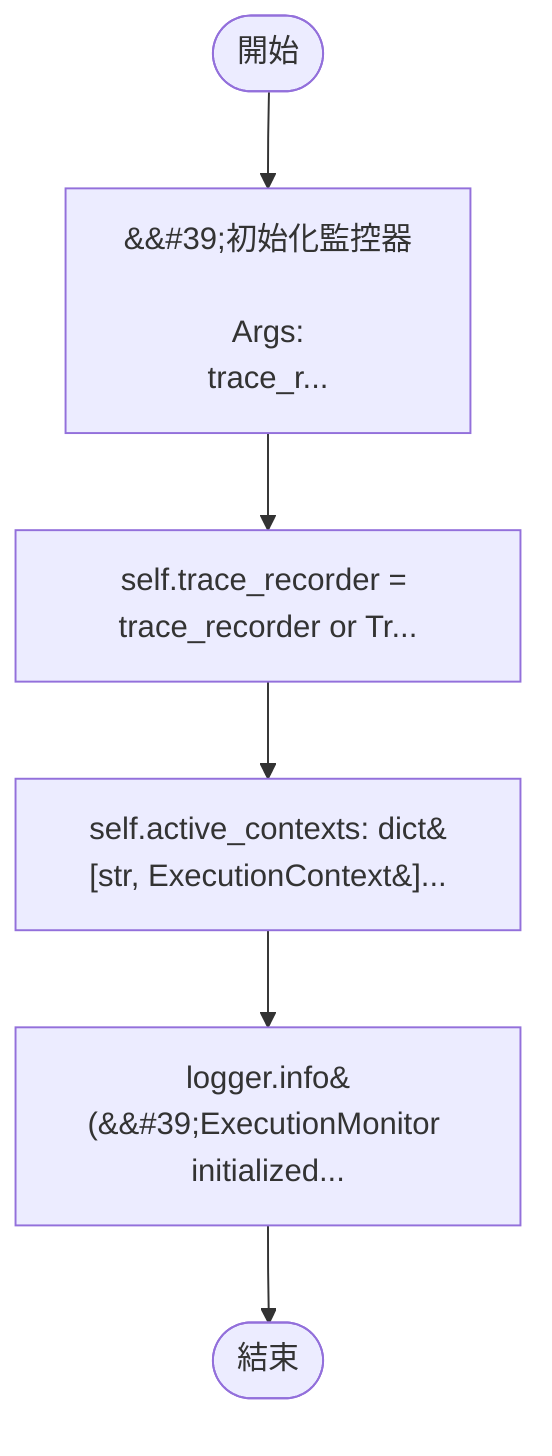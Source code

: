 flowchart TB
    n1([開始])
    n2([結束])
    n3[&amp;&#35;39;初始化監控器\n\n        Args:\n            trace_r...]
    n4[self.trace_recorder = trace_recorder or Tr...]
    n5[self.active_contexts: dict&#91;str, ExecutionContext&#93;...]
    n6[logger.info&#40;&amp;&#35;39;ExecutionMonitor initialized...]
    n1 --> n3
    n3 --> n4
    n4 --> n5
    n5 --> n6
    n6 --> n2
